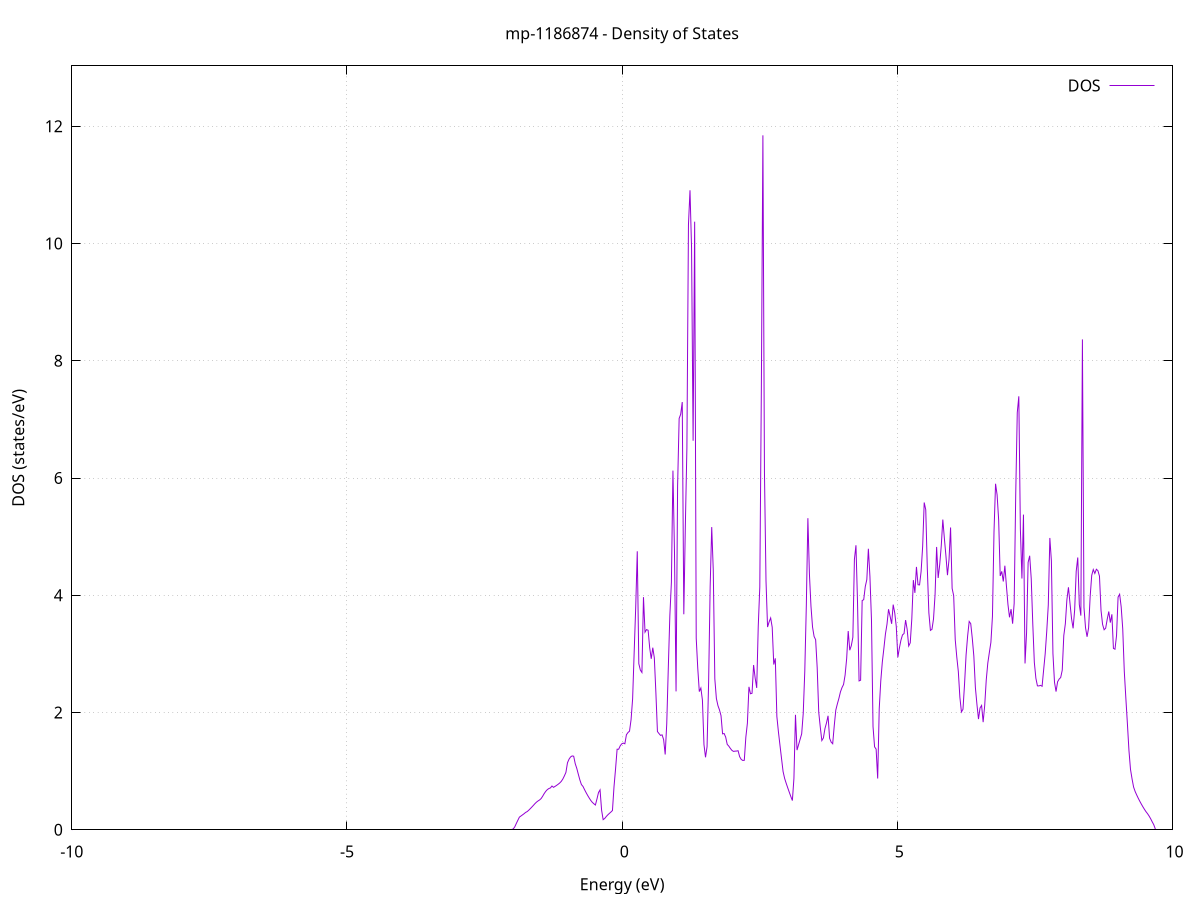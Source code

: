 set title 'mp-1186874 - Density of States'
set xlabel 'Energy (eV)'
set ylabel 'DOS (states/eV)'
set grid
set xrange [-10:10]
set yrange [0:13.030]
set xzeroaxis lt -1
set terminal png size 800,600
set output 'mp-1186874_dos_gnuplot.png'
plot '-' using 1:2 with lines title 'DOS'
-44.111900 0.000000
-44.083700 0.000000
-44.055500 0.000000
-44.027400 0.000000
-43.999200 0.000000
-43.971000 0.000000
-43.942800 0.000000
-43.914600 0.000000
-43.886400 0.000000
-43.858300 0.000000
-43.830100 0.000000
-43.801900 0.000000
-43.773700 0.000000
-43.745500 0.000000
-43.717400 0.000000
-43.689200 0.000000
-43.661000 0.000000
-43.632800 0.000000
-43.604600 0.000000
-43.576400 0.000000
-43.548300 0.000000
-43.520100 0.000000
-43.491900 0.000000
-43.463700 0.000000
-43.435500 0.000000
-43.407300 0.000000
-43.379200 0.000000
-43.351000 0.000000
-43.322800 0.000000
-43.294600 0.000000
-43.266400 0.000000
-43.238300 0.000000
-43.210100 0.000000
-43.181900 0.000000
-43.153700 0.000000
-43.125500 0.000000
-43.097300 0.000000
-43.069200 0.000000
-43.041000 0.000000
-43.012800 0.000000
-42.984600 0.000000
-42.956400 0.000000
-42.928300 0.000000
-42.900100 0.000000
-42.871900 0.000000
-42.843700 0.000000
-42.815500 0.000000
-42.787300 0.000000
-42.759200 0.000000
-42.731000 0.000000
-42.702800 0.000000
-42.674600 0.000000
-42.646400 0.000000
-42.618300 0.000000
-42.590100 0.000000
-42.561900 0.000000
-42.533700 0.000000
-42.505500 0.000000
-42.477300 0.000000
-42.449200 0.000000
-42.421000 0.000000
-42.392800 0.000000
-42.364600 0.000000
-42.336400 0.000000
-42.308200 0.000000
-42.280100 0.000000
-42.251900 0.000000
-42.223700 0.000000
-42.195500 0.000000
-42.167300 0.000000
-42.139200 0.000000
-42.111000 0.000000
-42.082800 0.000000
-42.054600 0.000000
-42.026400 0.000000
-41.998200 0.000000
-41.970100 0.000000
-41.941900 0.000000
-41.913700 0.000000
-41.885500 0.000000
-41.857300 0.000000
-41.829200 0.000000
-41.801000 0.000000
-41.772800 0.000000
-41.744600 0.000000
-41.716400 0.000000
-41.688200 0.000000
-41.660100 0.000000
-41.631900 0.000000
-41.603700 0.000000
-41.575500 0.000000
-41.547300 0.000000
-41.519200 0.000000
-41.491000 0.000000
-41.462800 0.000000
-41.434600 0.000000
-41.406400 0.000000
-41.378200 0.000000
-41.350100 0.000000
-41.321900 0.000000
-41.293700 0.000000
-41.265500 0.000000
-41.237300 0.000000
-41.209100 0.000000
-41.181000 0.000000
-41.152800 0.000000
-41.124600 0.000000
-41.096400 0.000000
-41.068200 0.000000
-41.040100 0.000000
-41.011900 0.000000
-40.983700 0.000000
-40.955500 0.000000
-40.927300 0.000000
-40.899100 0.000000
-40.871000 0.000000
-40.842800 0.000000
-40.814600 0.000000
-40.786400 0.000000
-40.758200 0.000000
-40.730100 0.000000
-40.701900 0.000000
-40.673700 0.000000
-40.645500 0.000000
-40.617300 0.000000
-40.589100 0.000000
-40.561000 0.000000
-40.532800 0.000000
-40.504600 0.000000
-40.476400 0.000000
-40.448200 0.000000
-40.420100 0.000000
-40.391900 0.000000
-40.363700 0.000000
-40.335500 0.000000
-40.307300 0.000000
-40.279100 0.000000
-40.251000 0.000000
-40.222800 0.000000
-40.194600 0.000000
-40.166400 0.000000
-40.138200 0.000000
-40.110000 0.000000
-40.081900 0.000000
-40.053700 0.000000
-40.025500 0.000000
-39.997300 0.000000
-39.969100 0.000000
-39.941000 0.000000
-39.912800 0.000000
-39.884600 0.000000
-39.856400 0.000000
-39.828200 0.000000
-39.800000 0.000000
-39.771900 0.000000
-39.743700 0.000000
-39.715500 0.000000
-39.687300 0.000000
-39.659100 0.000000
-39.631000 0.000000
-39.602800 0.000000
-39.574600 0.000000
-39.546400 0.000000
-39.518200 0.000000
-39.490000 0.000000
-39.461900 0.000000
-39.433700 0.000000
-39.405500 0.000000
-39.377300 0.000000
-39.349100 0.000000
-39.320900 0.000000
-39.292800 0.000000
-39.264600 0.000000
-39.236400 0.000000
-39.208200 0.000000
-39.180000 0.000000
-39.151900 0.000000
-39.123700 0.000000
-39.095500 0.000000
-39.067300 0.000000
-39.039100 0.000000
-39.010900 0.000000
-38.982800 0.000000
-38.954600 0.000000
-38.926400 0.000000
-38.898200 0.000000
-38.870000 0.000000
-38.841900 0.000000
-38.813700 0.000000
-38.785500 0.000000
-38.757300 0.000000
-38.729100 0.000000
-38.700900 0.000000
-38.672800 0.000000
-38.644600 0.000000
-38.616400 0.000000
-38.588200 0.000000
-38.560000 0.000000
-38.531900 0.000000
-38.503700 0.000000
-38.475500 0.000000
-38.447300 0.000000
-38.419100 0.000000
-38.390900 0.000000
-38.362800 0.000000
-38.334600 0.000000
-38.306400 0.000000
-38.278200 0.000000
-38.250000 0.000000
-38.221800 0.000000
-38.193700 0.000000
-38.165500 0.000000
-38.137300 0.000000
-38.109100 0.000000
-38.080900 0.000000
-38.052800 0.000000
-38.024600 0.000000
-37.996400 0.000000
-37.968200 0.000000
-37.940000 0.000000
-37.911800 0.000000
-37.883700 0.000000
-37.855500 0.000000
-37.827300 0.000000
-37.799100 0.000000
-37.770900 0.000000
-37.742800 0.000000
-37.714600 0.000000
-37.686400 0.000000
-37.658200 0.000000
-37.630000 0.000000
-37.601800 0.000000
-37.573700 0.000000
-37.545500 0.000000
-37.517300 0.000000
-37.489100 0.000000
-37.460900 0.000000
-37.432800 0.000000
-37.404600 0.000000
-37.376400 0.000000
-37.348200 0.000000
-37.320000 0.000000
-37.291800 0.000000
-37.263700 0.000000
-37.235500 0.000000
-37.207300 0.000000
-37.179100 0.000000
-37.150900 0.000000
-37.122700 0.000000
-37.094600 0.000000
-37.066400 0.000000
-37.038200 0.000000
-37.010000 0.000000
-36.981800 0.000000
-36.953700 0.000000
-36.925500 0.000000
-36.897300 0.000000
-36.869100 0.000000
-36.840900 0.000000
-36.812700 0.000000
-36.784600 0.000000
-36.756400 0.000000
-36.728200 0.000000
-36.700000 0.000000
-36.671800 0.000000
-36.643700 0.000000
-36.615500 0.000000
-36.587300 0.000000
-36.559100 0.000000
-36.530900 0.000000
-36.502700 0.000000
-36.474600 0.000000
-36.446400 0.000000
-36.418200 0.000000
-36.390000 0.000000
-36.361800 0.000000
-36.333700 0.000000
-36.305500 0.000000
-36.277300 0.000000
-36.249100 0.000000
-36.220900 0.000000
-36.192700 0.000000
-36.164600 0.000000
-36.136400 0.000000
-36.108200 0.000000
-36.080000 0.000000
-36.051800 0.000000
-36.023600 0.000000
-35.995500 0.000000
-35.967300 0.000000
-35.939100 0.000000
-35.910900 0.000000
-35.882700 0.000000
-35.854600 0.000000
-35.826400 0.000000
-35.798200 0.000000
-35.770000 0.000000
-35.741800 0.000000
-35.713600 0.000000
-35.685500 0.000000
-35.657300 0.000000
-35.629100 0.000000
-35.600900 0.000000
-35.572700 0.000000
-35.544600 0.000000
-35.516400 0.000000
-35.488200 0.000000
-35.460000 0.000000
-35.431800 0.000000
-35.403600 0.000000
-35.375500 0.000000
-35.347300 0.000000
-35.319100 0.000000
-35.290900 0.000000
-35.262700 0.000000
-35.234600 0.000000
-35.206400 0.000000
-35.178200 0.000000
-35.150000 0.000000
-35.121800 0.000000
-35.093600 0.000000
-35.065500 0.000000
-35.037300 0.000000
-35.009100 0.000000
-34.980900 0.000000
-34.952700 0.000000
-34.924500 0.000000
-34.896400 0.000000
-34.868200 0.000000
-34.840000 0.000000
-34.811800 0.000000
-34.783600 0.000000
-34.755500 0.000000
-34.727300 0.000000
-34.699100 0.000000
-34.670900 0.000000
-34.642700 0.000000
-34.614500 0.000000
-34.586400 0.000000
-34.558200 0.000000
-34.530000 0.000000
-34.501800 0.000000
-34.473600 0.000000
-34.445500 0.000000
-34.417300 0.000000
-34.389100 0.000000
-34.360900 0.000000
-34.332700 0.000000
-34.304500 0.000000
-34.276400 0.000000
-34.248200 0.000000
-34.220000 0.000000
-34.191800 0.000000
-34.163600 0.000000
-34.135500 0.000000
-34.107300 0.000000
-34.079100 0.000000
-34.050900 0.000000
-34.022700 0.000000
-33.994500 0.000000
-33.966400 0.000000
-33.938200 0.000000
-33.910000 0.000000
-33.881800 0.000000
-33.853600 0.000000
-33.825400 0.000000
-33.797300 0.000000
-33.769100 0.000000
-33.740900 0.000000
-33.712700 0.000000
-33.684500 0.000000
-33.656400 0.000000
-33.628200 0.000000
-33.600000 0.000000
-33.571800 0.000000
-33.543600 0.000000
-33.515400 0.000000
-33.487300 0.000000
-33.459100 0.000000
-33.430900 0.000000
-33.402700 0.000000
-33.374500 0.000000
-33.346400 0.000000
-33.318200 0.000000
-33.290000 0.000000
-33.261800 0.000000
-33.233600 0.000000
-33.205400 0.000000
-33.177300 0.000000
-33.149100 0.000000
-33.120900 0.000000
-33.092700 0.000000
-33.064500 0.000000
-33.036400 0.000000
-33.008200 0.000000
-32.980000 0.000000
-32.951800 0.000000
-32.923600 0.000000
-32.895400 0.000000
-32.867300 0.000000
-32.839100 0.000000
-32.810900 0.000000
-32.782700 0.000000
-32.754500 0.000000
-32.726300 0.000000
-32.698200 0.000000
-32.670000 0.000000
-32.641800 0.000000
-32.613600 0.000000
-32.585400 0.000000
-32.557300 0.000000
-32.529100 0.000000
-32.500900 0.000000
-32.472700 0.000000
-32.444500 0.000000
-32.416300 0.000000
-32.388200 0.000000
-32.360000 0.000000
-32.331800 0.000000
-32.303600 0.000000
-32.275400 0.000000
-32.247300 0.000000
-32.219100 0.000000
-32.190900 0.000000
-32.162700 0.000000
-32.134500 0.000000
-32.106300 0.000000
-32.078200 0.000000
-32.050000 0.000000
-32.021800 0.000000
-31.993600 0.000000
-31.965400 0.000000
-31.937200 0.000000
-31.909100 0.000000
-31.880900 0.000000
-31.852700 0.000000
-31.824500 0.000000
-31.796300 0.000000
-31.768200 0.000000
-31.740000 0.000000
-31.711800 0.000000
-31.683600 0.000000
-31.655400 0.000000
-31.627200 0.000000
-31.599100 0.000000
-31.570900 0.000000
-31.542700 0.000000
-31.514500 0.000000
-31.486300 0.000000
-31.458200 0.000000
-31.430000 0.000000
-31.401800 0.000000
-31.373600 0.000000
-31.345400 0.000000
-31.317200 0.000000
-31.289100 0.000000
-31.260900 0.000000
-31.232700 0.000000
-31.204500 0.000000
-31.176300 0.000000
-31.148200 0.000000
-31.120000 0.000000
-31.091800 0.000000
-31.063600 0.000000
-31.035400 0.000000
-31.007200 0.000000
-30.979100 0.000000
-30.950900 0.000000
-30.922700 0.000000
-30.894500 0.000000
-30.866300 0.000000
-30.838100 0.000000
-30.810000 0.000000
-30.781800 0.000000
-30.753600 0.000000
-30.725400 0.000000
-30.697200 0.000000
-30.669100 0.000000
-30.640900 0.000000
-30.612700 0.000000
-30.584500 0.000000
-30.556300 0.000000
-30.528100 0.000000
-30.500000 0.000000
-30.471800 0.000000
-30.443600 0.000000
-30.415400 0.000000
-30.387200 0.000000
-30.359100 0.000000
-30.330900 0.000000
-30.302700 0.000000
-30.274500 0.000000
-30.246300 0.000000
-30.218100 0.000000
-30.190000 0.000000
-30.161800 0.000000
-30.133600 0.000000
-30.105400 0.000000
-30.077200 0.000000
-30.049100 0.000000
-30.020900 0.000000
-29.992700 0.000000
-29.964500 0.000000
-29.936300 0.000000
-29.908100 0.000000
-29.880000 0.000000
-29.851800 0.000000
-29.823600 0.000000
-29.795400 0.000000
-29.767200 0.000000
-29.739000 0.000000
-29.710900 0.000000
-29.682700 0.000000
-29.654500 0.000000
-29.626300 0.000000
-29.598100 0.000000
-29.570000 0.000000
-29.541800 0.000000
-29.513600 0.000000
-29.485400 0.000000
-29.457200 0.000000
-29.429000 0.000000
-29.400900 0.000000
-29.372700 0.000000
-29.344500 0.000000
-29.316300 0.000000
-29.288100 0.000000
-29.260000 0.000000
-29.231800 0.000000
-29.203600 0.000000
-29.175400 0.000000
-29.147200 0.000000
-29.119000 0.000000
-29.090900 0.000000
-29.062700 0.000000
-29.034500 0.000000
-29.006300 0.000000
-28.978100 0.000000
-28.950000 0.000000
-28.921800 0.000000
-28.893600 0.000000
-28.865400 0.000000
-28.837200 0.000000
-28.809000 0.000000
-28.780900 0.000000
-28.752700 0.000000
-28.724500 0.000000
-28.696300 0.000000
-28.668100 0.000000
-28.639900 0.000000
-28.611800 0.000000
-28.583600 0.000000
-28.555400 0.000000
-28.527200 0.000000
-28.499000 0.000000
-28.470900 0.000000
-28.442700 0.000000
-28.414500 0.000000
-28.386300 0.000000
-28.358100 0.000000
-28.329900 0.000000
-28.301800 0.000000
-28.273600 0.000000
-28.245400 0.000000
-28.217200 0.000000
-28.189000 0.000000
-28.160900 0.000000
-28.132700 0.000000
-28.104500 0.000000
-28.076300 0.000000
-28.048100 0.000000
-28.019900 0.000000
-27.991800 0.000000
-27.963600 0.000000
-27.935400 0.000000
-27.907200 0.000000
-27.879000 0.000000
-27.850900 0.000000
-27.822700 0.000000
-27.794500 0.000000
-27.766300 0.000000
-27.738100 75.968500
-27.709900 0.000000
-27.681800 0.000000
-27.653600 0.000000
-27.625400 0.000000
-27.597200 0.000000
-27.569000 0.000000
-27.540800 0.000000
-27.512700 0.000000
-27.484500 0.000000
-27.456300 0.000000
-27.428100 0.000000
-27.399900 0.000000
-27.371800 0.000000
-27.343600 0.000000
-27.315400 0.000000
-27.287200 0.000000
-27.259000 0.000000
-27.230800 0.000000
-27.202700 0.000000
-27.174500 0.000000
-27.146300 0.000000
-27.118100 0.000000
-27.089900 0.000000
-27.061800 0.000000
-27.033600 0.000000
-27.005400 0.000000
-26.977200 0.000000
-26.949000 0.000000
-26.920800 0.000000
-26.892700 0.000000
-26.864500 0.000000
-26.836300 0.000000
-26.808100 0.000000
-26.779900 0.000000
-26.751800 0.000000
-26.723600 0.000000
-26.695400 0.000000
-26.667200 0.000000
-26.639000 0.000000
-26.610800 0.000000
-26.582700 0.000000
-26.554500 0.000000
-26.526300 0.000000
-26.498100 0.000000
-26.469900 0.000000
-26.441700 0.000000
-26.413600 0.000000
-26.385400 0.000000
-26.357200 0.000000
-26.329000 0.000000
-26.300800 0.000000
-26.272700 0.000000
-26.244500 0.000000
-26.216300 0.000000
-26.188100 0.000000
-26.159900 0.000000
-26.131700 0.000000
-26.103600 0.000000
-26.075400 0.000000
-26.047200 0.000000
-26.019000 0.000000
-25.990800 0.000000
-25.962700 0.000000
-25.934500 0.000000
-25.906300 0.000000
-25.878100 0.000000
-25.849900 0.000000
-25.821700 0.000000
-25.793600 0.000000
-25.765400 0.000000
-25.737200 0.000000
-25.709000 0.000000
-25.680800 0.000000
-25.652600 0.000000
-25.624500 0.000000
-25.596300 0.000000
-25.568100 0.000000
-25.539900 0.000000
-25.511700 0.000000
-25.483600 0.000000
-25.455400 0.000000
-25.427200 0.000000
-25.399000 0.000000
-25.370800 0.000000
-25.342600 0.000000
-25.314500 0.000000
-25.286300 0.000000
-25.258100 0.000000
-25.229900 0.000000
-25.201700 0.000000
-25.173600 0.000000
-25.145400 0.000000
-25.117200 0.000000
-25.089000 0.000000
-25.060800 0.000000
-25.032600 0.000000
-25.004500 0.000000
-24.976300 0.000000
-24.948100 0.000000
-24.919900 0.000000
-24.891700 0.000000
-24.863600 0.000000
-24.835400 0.000000
-24.807200 0.000000
-24.779000 0.000000
-24.750800 0.000000
-24.722600 0.000000
-24.694500 0.000000
-24.666300 0.000000
-24.638100 0.000000
-24.609900 0.000000
-24.581700 0.000000
-24.553500 0.000000
-24.525400 0.000000
-24.497200 0.000000
-24.469000 0.000000
-24.440800 0.000000
-24.412600 0.000000
-24.384500 0.000000
-24.356300 0.000000
-24.328100 0.000000
-24.299900 0.000000
-24.271700 0.000000
-24.243500 0.000000
-24.215400 0.000000
-24.187200 0.000000
-24.159000 0.000000
-24.130800 0.000000
-24.102600 0.000000
-24.074500 0.000000
-24.046300 0.000000
-24.018100 0.000000
-23.989900 0.000000
-23.961700 0.000000
-23.933500 0.000000
-23.905400 0.000000
-23.877200 0.000000
-23.849000 0.000000
-23.820800 0.000000
-23.792600 0.000000
-23.764500 0.000000
-23.736300 0.000000
-23.708100 0.000000
-23.679900 0.000000
-23.651700 0.000000
-23.623500 0.000000
-23.595400 0.000000
-23.567200 0.000000
-23.539000 0.000000
-23.510800 0.000000
-23.482600 0.000000
-23.454400 0.000000
-23.426300 0.000000
-23.398100 0.000000
-23.369900 0.000000
-23.341700 0.000000
-23.313500 0.000000
-23.285400 0.000000
-23.257200 0.000000
-23.229000 0.000000
-23.200800 0.000000
-23.172600 0.000000
-23.144400 0.000000
-23.116300 0.000000
-23.088100 0.000000
-23.059900 0.000000
-23.031700 0.000000
-23.003500 0.000000
-22.975400 0.000000
-22.947200 0.000000
-22.919000 0.000000
-22.890800 0.000000
-22.862600 0.000000
-22.834400 0.000000
-22.806300 0.000000
-22.778100 0.000000
-22.749900 0.000000
-22.721700 0.000000
-22.693500 0.000000
-22.665400 0.000000
-22.637200 0.000000
-22.609000 0.000000
-22.580800 0.000000
-22.552600 0.000000
-22.524400 0.000000
-22.496300 0.000000
-22.468100 0.000000
-22.439900 0.000000
-22.411700 0.000000
-22.383500 0.000000
-22.355300 0.000000
-22.327200 0.000000
-22.299000 0.000000
-22.270800 0.000000
-22.242600 0.000000
-22.214400 0.000000
-22.186300 0.000000
-22.158100 0.000000
-22.129900 0.000000
-22.101700 0.000000
-22.073500 0.000000
-22.045300 0.000000
-22.017200 0.000000
-21.989000 0.000000
-21.960800 0.000000
-21.932600 0.000000
-21.904400 0.000000
-21.876300 0.000000
-21.848100 0.000000
-21.819900 0.000000
-21.791700 0.000000
-21.763500 0.000000
-21.735300 0.000000
-21.707200 0.000000
-21.679000 0.000000
-21.650800 0.000000
-21.622600 0.000000
-21.594400 0.000000
-21.566300 0.000000
-21.538100 0.000000
-21.509900 0.000000
-21.481700 0.000000
-21.453500 0.000000
-21.425300 0.000000
-21.397200 0.000000
-21.369000 0.000000
-21.340800 0.000000
-21.312600 0.000000
-21.284400 0.000000
-21.256200 0.000000
-21.228100 0.000000
-21.199900 0.000000
-21.171700 0.000000
-21.143500 0.000000
-21.115300 0.000000
-21.087200 0.000000
-21.059000 0.000000
-21.030800 0.000000
-21.002600 0.000000
-20.974400 0.000000
-20.946200 0.000000
-20.918100 0.000000
-20.889900 0.000000
-20.861700 0.000000
-20.833500 0.000000
-20.805300 0.000000
-20.777200 0.000000
-20.749000 0.000000
-20.720800 0.000000
-20.692600 0.000000
-20.664400 0.000000
-20.636200 0.000000
-20.608100 0.000000
-20.579900 0.000000
-20.551700 0.000000
-20.523500 0.000000
-20.495300 0.000000
-20.467200 0.000000
-20.439000 0.000000
-20.410800 0.000000
-20.382600 0.000000
-20.354400 0.000000
-20.326200 0.000000
-20.298100 0.000000
-20.269900 0.000000
-20.241700 0.000000
-20.213500 0.000000
-20.185300 0.000000
-20.157100 0.000000
-20.129000 0.000000
-20.100800 0.000000
-20.072600 0.000000
-20.044400 0.000000
-20.016200 0.000000
-19.988100 0.000000
-19.959900 0.000000
-19.931700 0.000000
-19.903500 0.000000
-19.875300 0.000000
-19.847100 0.000000
-19.819000 0.000000
-19.790800 0.000000
-19.762600 0.000000
-19.734400 0.000000
-19.706200 0.000000
-19.678100 0.000000
-19.649900 0.000000
-19.621700 0.000000
-19.593500 0.000000
-19.565300 0.000000
-19.537100 0.000000
-19.509000 0.000000
-19.480800 0.000000
-19.452600 0.000000
-19.424400 0.000000
-19.396200 0.000000
-19.368100 0.000000
-19.339900 0.000000
-19.311700 0.000000
-19.283500 0.000000
-19.255300 0.000000
-19.227100 0.000000
-19.199000 0.000000
-19.170800 0.000000
-19.142600 0.000000
-19.114400 0.000000
-19.086200 0.000000
-19.058000 0.000000
-19.029900 0.000000
-19.001700 0.000000
-18.973500 0.000000
-18.945300 0.000000
-18.917100 0.000000
-18.889000 0.000000
-18.860800 0.000000
-18.832600 0.000000
-18.804400 0.000000
-18.776200 0.000000
-18.748000 0.000000
-18.719900 0.000000
-18.691700 0.000000
-18.663500 0.000000
-18.635300 0.000000
-18.607100 0.000000
-18.579000 0.000000
-18.550800 0.000000
-18.522600 0.000000
-18.494400 0.000000
-18.466200 0.000000
-18.438000 0.000000
-18.409900 0.000000
-18.381700 0.000000
-18.353500 0.000000
-18.325300 0.000000
-18.297100 0.000000
-18.268900 0.000000
-18.240800 0.000000
-18.212600 0.000000
-18.184400 0.000000
-18.156200 0.000000
-18.128000 0.000000
-18.099900 0.000000
-18.071700 0.000000
-18.043500 0.000000
-18.015300 0.000000
-17.987100 0.000000
-17.958900 0.000000
-17.930800 0.000000
-17.902600 0.000000
-17.874400 0.000000
-17.846200 0.000000
-17.818000 0.000000
-17.789900 0.000000
-17.761700 0.000000
-17.733500 0.000000
-17.705300 0.000000
-17.677100 0.000000
-17.648900 0.000000
-17.620800 0.000000
-17.592600 0.000000
-17.564400 0.000000
-17.536200 0.000000
-17.508000 0.000000
-17.479900 0.000000
-17.451700 0.000000
-17.423500 0.000000
-17.395300 0.000000
-17.367100 0.000000
-17.338900 0.000000
-17.310800 0.000000
-17.282600 0.000000
-17.254400 0.000000
-17.226200 0.000000
-17.198000 0.000000
-17.169800 0.000000
-17.141700 0.000000
-17.113500 0.000000
-17.085300 0.000000
-17.057100 0.000000
-17.028900 0.000000
-17.000800 0.000000
-16.972600 0.000000
-16.944400 0.000000
-16.916200 0.000000
-16.888000 0.000000
-16.859800 0.000000
-16.831700 0.000000
-16.803500 0.000000
-16.775300 0.000000
-16.747100 0.000000
-16.718900 0.000000
-16.690800 0.000000
-16.662600 0.000000
-16.634400 0.000000
-16.606200 0.000000
-16.578000 0.000000
-16.549800 0.000000
-16.521700 0.000000
-16.493500 0.000000
-16.465300 0.000000
-16.437100 0.000000
-16.408900 0.000000
-16.380800 0.000000
-16.352600 0.000000
-16.324400 0.000000
-16.296200 0.000000
-16.268000 0.000000
-16.239800 0.000000
-16.211700 0.000000
-16.183500 0.000000
-16.155300 0.000000
-16.127100 0.000000
-16.098900 0.000000
-16.070700 0.000000
-16.042600 0.000000
-16.014400 0.000000
-15.986200 0.000000
-15.958000 0.000000
-15.929800 0.000000
-15.901700 0.000000
-15.873500 0.000000
-15.845300 0.000000
-15.817100 0.000000
-15.788900 0.000000
-15.760700 0.000000
-15.732600 0.000000
-15.704400 0.000000
-15.676200 0.000000
-15.648000 0.000000
-15.619800 0.000000
-15.591700 0.000000
-15.563500 0.000000
-15.535300 0.000000
-15.507100 0.000000
-15.478900 0.000000
-15.450700 0.000000
-15.422600 0.000000
-15.394400 0.000000
-15.366200 0.000000
-15.338000 0.000000
-15.309800 0.000000
-15.281700 0.000000
-15.253500 0.000000
-15.225300 0.000000
-15.197100 0.000000
-15.168900 0.000000
-15.140700 0.000000
-15.112600 0.000000
-15.084400 0.000000
-15.056200 0.000000
-15.028000 0.000000
-14.999800 0.000000
-14.971600 0.000000
-14.943500 0.000000
-14.915300 0.000000
-14.887100 0.000000
-14.858900 0.000000
-14.830700 0.000000
-14.802600 0.000000
-14.774400 0.000000
-14.746200 0.000000
-14.718000 0.000000
-14.689800 0.000000
-14.661600 0.000000
-14.633500 0.000000
-14.605300 0.000000
-14.577100 0.000000
-14.548900 0.000000
-14.520700 0.000000
-14.492600 0.000000
-14.464400 0.000000
-14.436200 0.000000
-14.408000 0.000000
-14.379800 0.000000
-14.351600 0.000000
-14.323500 0.000000
-14.295300 0.000000
-14.267100 0.000000
-14.238900 0.000000
-14.210700 0.000000
-14.182600 0.000000
-14.154400 0.000000
-14.126200 0.000000
-14.098000 0.000000
-14.069800 0.000000
-14.041600 0.000000
-14.013500 0.000000
-13.985300 0.000000
-13.957100 0.000000
-13.928900 0.000000
-13.900700 0.000000
-13.872500 0.000000
-13.844400 0.000000
-13.816200 0.000000
-13.788000 0.000000
-13.759800 0.000000
-13.731600 0.000000
-13.703500 0.000000
-13.675300 0.000000
-13.647100 0.000000
-13.618900 0.000000
-13.590700 0.000000
-13.562500 0.000000
-13.534400 0.000000
-13.506200 0.000000
-13.478000 0.000000
-13.449800 0.000000
-13.421600 0.000000
-13.393500 0.000000
-13.365300 0.000000
-13.337100 0.000000
-13.308900 0.000000
-13.280700 0.000000
-13.252500 0.000000
-13.224400 0.000000
-13.196200 0.000000
-13.168000 0.000000
-13.139800 0.000000
-13.111600 0.000000
-13.083500 0.000000
-13.055300 0.000000
-13.027100 0.000000
-12.998900 0.000000
-12.970700 0.000000
-12.942500 0.000000
-12.914400 0.000000
-12.886200 0.000000
-12.858000 0.000000
-12.829800 0.000000
-12.801600 0.000000
-12.773400 0.000000
-12.745300 0.000000
-12.717100 0.000000
-12.688900 0.000000
-12.660700 0.000000
-12.632500 0.000000
-12.604400 0.000000
-12.576200 0.000000
-12.548000 0.000000
-12.519800 0.000000
-12.491600 0.000000
-12.463400 0.000000
-12.435300 0.000000
-12.407100 0.000000
-12.378900 0.000000
-12.350700 0.000000
-12.322500 0.000000
-12.294400 0.000000
-12.266200 0.000000
-12.238000 0.000000
-12.209800 0.000000
-12.181600 0.000000
-12.153400 0.000000
-12.125300 0.000000
-12.097100 0.000000
-12.068900 0.000000
-12.040700 9.044200
-12.012500 28.630100
-11.984400 15.931100
-11.956200 20.255300
-11.928000 4.083100
-11.899800 40.116300
-11.871600 34.864800
-11.843400 28.627300
-11.815300 13.688900
-11.787100 0.000000
-11.758900 11.509800
-11.730700 6.556000
-11.702500 11.928700
-11.674300 0.000000
-11.646200 0.000000
-11.618000 0.000000
-11.589800 0.000000
-11.561600 0.000000
-11.533400 0.000000
-11.505300 0.000000
-11.477100 0.000000
-11.448900 0.000000
-11.420700 0.000000
-11.392500 0.000000
-11.364300 0.000000
-11.336200 0.000000
-11.308000 0.000000
-11.279800 0.000000
-11.251600 0.000000
-11.223400 0.000000
-11.195300 0.000000
-11.167100 0.000000
-11.138900 0.000000
-11.110700 0.000000
-11.082500 0.000000
-11.054300 0.000000
-11.026200 0.000000
-10.998000 0.000000
-10.969800 0.000000
-10.941600 0.000000
-10.913400 0.000000
-10.885200 0.000000
-10.857100 0.000000
-10.828900 0.000000
-10.800700 0.000000
-10.772500 0.000000
-10.744300 0.000000
-10.716200 0.000000
-10.688000 0.000000
-10.659800 0.000000
-10.631600 0.000000
-10.603400 0.000000
-10.575200 0.000000
-10.547100 0.000000
-10.518900 0.000000
-10.490700 0.000000
-10.462500 0.000000
-10.434300 0.000000
-10.406200 0.000000
-10.378000 0.000000
-10.349800 0.000000
-10.321600 0.000000
-10.293400 0.000000
-10.265200 0.000000
-10.237100 0.000000
-10.208900 0.000000
-10.180700 0.000000
-10.152500 0.000000
-10.124300 0.000000
-10.096200 0.000000
-10.068000 0.000000
-10.039800 0.000000
-10.011600 0.000000
-9.983400 0.000000
-9.955200 0.000000
-9.927100 0.000000
-9.898900 0.000000
-9.870700 0.000000
-9.842500 0.000000
-9.814300 0.000000
-9.786100 0.000000
-9.758000 0.000000
-9.729800 0.000000
-9.701600 0.000000
-9.673400 0.000000
-9.645200 0.000000
-9.617100 0.000000
-9.588900 0.000000
-9.560700 0.000000
-9.532500 0.000000
-9.504300 0.000000
-9.476100 0.000000
-9.448000 0.000000
-9.419800 0.000000
-9.391600 0.000000
-9.363400 0.000000
-9.335200 0.000000
-9.307100 0.000000
-9.278900 0.000000
-9.250700 0.000000
-9.222500 0.000000
-9.194300 0.000000
-9.166100 0.000000
-9.138000 0.000000
-9.109800 0.000000
-9.081600 0.000000
-9.053400 0.000000
-9.025200 0.000000
-8.997100 0.000000
-8.968900 0.000000
-8.940700 0.000000
-8.912500 0.000000
-8.884300 0.000000
-8.856100 0.000000
-8.828000 0.000000
-8.799800 0.000000
-8.771600 0.000000
-8.743400 0.000000
-8.715200 0.000000
-8.687000 0.000000
-8.658900 0.000000
-8.630700 0.000000
-8.602500 0.000000
-8.574300 0.000000
-8.546100 0.000000
-8.518000 0.000000
-8.489800 0.000000
-8.461600 0.000000
-8.433400 0.000000
-8.405200 0.000000
-8.377000 0.000000
-8.348900 0.000000
-8.320700 0.000000
-8.292500 0.000000
-8.264300 0.000000
-8.236100 0.000000
-8.208000 0.000000
-8.179800 0.000000
-8.151600 0.000000
-8.123400 0.000000
-8.095200 0.000000
-8.067000 0.000000
-8.038900 0.000000
-8.010700 0.000000
-7.982500 0.000000
-7.954300 0.000000
-7.926100 0.000000
-7.898000 0.000000
-7.869800 0.000000
-7.841600 0.000000
-7.813400 0.000000
-7.785200 0.000000
-7.757000 0.000000
-7.728900 0.000000
-7.700700 0.000000
-7.672500 0.000000
-7.644300 0.000000
-7.616100 0.000000
-7.587900 0.000000
-7.559800 0.000000
-7.531600 0.000000
-7.503400 0.000000
-7.475200 0.000000
-7.447000 0.000000
-7.418900 0.000000
-7.390700 0.000000
-7.362500 0.000000
-7.334300 0.000000
-7.306100 0.000000
-7.277900 0.000000
-7.249800 0.000000
-7.221600 0.000000
-7.193400 0.000000
-7.165200 0.000000
-7.137000 0.000000
-7.108900 0.000000
-7.080700 0.000000
-7.052500 0.000000
-7.024300 0.000000
-6.996100 0.000000
-6.967900 0.000000
-6.939800 0.000000
-6.911600 0.000000
-6.883400 0.000000
-6.855200 0.000000
-6.827000 0.000000
-6.798900 0.000000
-6.770700 0.000000
-6.742500 0.000000
-6.714300 0.000000
-6.686100 0.000000
-6.657900 0.000000
-6.629800 0.000000
-6.601600 0.000000
-6.573400 0.000000
-6.545200 0.000000
-6.517000 0.000000
-6.488800 0.000000
-6.460700 0.000000
-6.432500 0.000000
-6.404300 0.000000
-6.376100 0.000000
-6.347900 0.000000
-6.319800 0.000000
-6.291600 0.000000
-6.263400 0.000000
-6.235200 0.000000
-6.207000 0.000000
-6.178800 0.000000
-6.150700 0.000000
-6.122500 0.000000
-6.094300 0.000000
-6.066100 0.000000
-6.037900 0.000000
-6.009800 0.000000
-5.981600 0.000000
-5.953400 0.000000
-5.925200 0.000000
-5.897000 0.000000
-5.868800 0.000000
-5.840700 0.000000
-5.812500 0.000000
-5.784300 0.000000
-5.756100 0.000000
-5.727900 0.000000
-5.699800 0.000000
-5.671600 0.000000
-5.643400 0.000000
-5.615200 0.000000
-5.587000 0.000000
-5.558800 0.000000
-5.530700 0.000000
-5.502500 0.000000
-5.474300 0.000000
-5.446100 0.000000
-5.417900 0.000000
-5.389700 0.000000
-5.361600 0.000000
-5.333400 0.000000
-5.305200 0.000000
-5.277000 0.000000
-5.248800 0.000000
-5.220700 0.000000
-5.192500 0.000000
-5.164300 0.000000
-5.136100 0.000000
-5.107900 0.000000
-5.079700 0.000000
-5.051600 0.000000
-5.023400 0.000000
-4.995200 0.000000
-4.967000 0.000000
-4.938800 0.000000
-4.910700 0.000000
-4.882500 0.000000
-4.854300 0.000000
-4.826100 0.000000
-4.797900 0.000000
-4.769700 0.000000
-4.741600 0.000000
-4.713400 0.000000
-4.685200 0.000000
-4.657000 0.000000
-4.628800 0.000000
-4.600700 0.000000
-4.572500 0.000000
-4.544300 0.000000
-4.516100 0.000000
-4.487900 0.000000
-4.459700 0.000000
-4.431600 0.000000
-4.403400 0.000000
-4.375200 0.000000
-4.347000 0.000000
-4.318800 0.000000
-4.290600 0.000000
-4.262500 0.000000
-4.234300 0.000000
-4.206100 0.000000
-4.177900 0.000000
-4.149700 0.000000
-4.121600 0.000000
-4.093400 0.000000
-4.065200 0.000000
-4.037000 0.000000
-4.008800 0.000000
-3.980600 0.000000
-3.952500 0.000000
-3.924300 0.000000
-3.896100 0.000000
-3.867900 0.000000
-3.839700 0.000000
-3.811600 0.000000
-3.783400 0.000000
-3.755200 0.000000
-3.727000 0.000000
-3.698800 0.000000
-3.670600 0.000000
-3.642500 0.000000
-3.614300 0.000000
-3.586100 0.000000
-3.557900 0.000000
-3.529700 0.000000
-3.501500 0.000000
-3.473400 0.000000
-3.445200 0.000000
-3.417000 0.000000
-3.388800 0.000000
-3.360600 0.000000
-3.332500 0.000000
-3.304300 0.000000
-3.276100 0.000000
-3.247900 0.000000
-3.219700 0.000000
-3.191500 0.000000
-3.163400 0.000000
-3.135200 0.000000
-3.107000 0.000000
-3.078800 0.000000
-3.050600 0.000000
-3.022500 0.000000
-2.994300 0.000000
-2.966100 0.000000
-2.937900 0.000000
-2.909700 0.000000
-2.881500 0.000000
-2.853400 0.000000
-2.825200 0.000000
-2.797000 0.000000
-2.768800 0.000000
-2.740600 0.000000
-2.712500 0.000000
-2.684300 0.000000
-2.656100 0.000000
-2.627900 0.000000
-2.599700 0.000000
-2.571500 0.000000
-2.543400 0.000000
-2.515200 0.000000
-2.487000 0.000000
-2.458800 0.000000
-2.430600 0.000000
-2.402400 0.000000
-2.374300 0.000000
-2.346100 0.000000
-2.317900 0.000000
-2.289700 0.000000
-2.261500 0.000000
-2.233400 0.000000
-2.205200 0.000000
-2.177000 0.000000
-2.148800 0.000000
-2.120600 0.000000
-2.092400 0.000000
-2.064300 0.000000
-2.036100 0.000000
-2.007900 0.000000
-1.979700 0.012900
-1.951500 0.049000
-1.923400 0.106900
-1.895200 0.161800
-1.867000 0.215700
-1.838800 0.234900
-1.810600 0.254100
-1.782400 0.273700
-1.754300 0.295900
-1.726100 0.309900
-1.697900 0.333100
-1.669700 0.359500
-1.641500 0.387000
-1.613400 0.415500
-1.585200 0.445000
-1.557000 0.471000
-1.528800 0.491500
-1.500600 0.508300
-1.472400 0.532200
-1.444300 0.572000
-1.416100 0.617700
-1.387900 0.655900
-1.359700 0.684600
-1.331500 0.703400
-1.303300 0.713800
-1.275200 0.746300
-1.247000 0.723700
-1.218800 0.740200
-1.190600 0.757600
-1.162400 0.776900
-1.134300 0.798000
-1.106100 0.825600
-1.077900 0.865600
-1.049700 0.918900
-1.021500 0.979600
-0.993300 1.142700
-0.965200 1.203800
-0.937000 1.242400
-0.908800 1.259700
-0.880600 1.254600
-0.852400 1.127400
-0.824300 1.047600
-0.796100 0.946300
-0.767900 0.849400
-0.739700 0.770600
-0.711500 0.739700
-0.683300 0.685100
-0.655200 0.634000
-0.627000 0.586400
-0.598800 0.542300
-0.570600 0.501200
-0.542400 0.468600
-0.514300 0.443900
-0.486100 0.422300
-0.457900 0.524300
-0.429700 0.634800
-0.401500 0.680500
-0.373300 0.333400
-0.345200 0.172800
-0.317000 0.192200
-0.288800 0.225500
-0.260600 0.254500
-0.232400 0.279200
-0.204200 0.302300
-0.176100 0.328500
-0.147900 0.733700
-0.119700 1.038100
-0.091500 1.374200
-0.063300 1.373800
-0.035200 1.431800
-0.007000 1.466600
0.021200 1.478200
0.049400 1.467000
0.077600 1.620900
0.105800 1.658700
0.133900 1.682000
0.162100 1.878400
0.190300 2.232500
0.218500 3.028600
0.246700 3.801700
0.274800 4.750400
0.303000 2.832500
0.331200 2.722800
0.359400 2.683000
0.387600 3.968100
0.415800 3.370800
0.443900 3.414800
0.472100 3.403200
0.500300 3.106000
0.528500 2.916200
0.556700 3.105600
0.584800 2.932800
0.613000 2.339100
0.641200 1.675700
0.669400 1.641200
0.697600 1.609800
0.725800 1.619200
0.753900 1.537200
0.782100 1.284300
0.810300 1.806100
0.838500 2.754900
0.866700 3.650400
0.894900 4.220900
0.923000 6.126000
0.951200 4.729900
0.979400 2.360200
1.007600 5.861900
1.035800 7.016400
1.063900 7.088400
1.092100 7.295800
1.120300 3.675600
1.148500 5.194800
1.176700 6.514800
1.204900 10.319500
1.233000 10.907800
1.261200 9.924800
1.289400 6.636000
1.317600 10.373100
1.345800 3.268900
1.373900 2.756000
1.402100 2.357100
1.430300 2.417400
1.458500 2.213500
1.486700 1.453700
1.514900 1.236200
1.543000 1.416600
1.571200 2.515600
1.599400 4.149200
1.627600 5.162900
1.655800 4.426000
1.683900 2.575400
1.712100 2.240000
1.740300 2.119000
1.768500 2.045200
1.796700 1.946000
1.824900 1.636200
1.853000 1.642000
1.881200 1.580600
1.909400 1.456200
1.937600 1.427400
1.965800 1.388400
1.994000 1.355000
2.022100 1.337000
2.050300 1.341000
2.078500 1.342900
2.106700 1.348300
2.134900 1.246800
2.163000 1.201000
2.191200 1.182400
2.219400 1.184800
2.247600 1.579000
2.275800 1.817700
2.304000 2.437900
2.332100 2.320300
2.360300 2.328100
2.388500 2.810400
2.416700 2.589400
2.444900 2.419800
2.473000 3.471300
2.501200 4.141200
2.529400 7.525000
2.557600 11.845400
2.585800 6.096000
2.614000 4.244600
2.642100 3.457800
2.670300 3.545200
2.698500 3.612800
2.726700 3.453900
2.754900 2.818500
2.783000 2.924200
2.811200 1.932600
2.839400 1.672000
2.867600 1.443600
2.895800 1.217200
2.924000 0.994500
2.952100 0.877300
2.980300 0.794100
3.008500 0.716600
3.036700 0.640900
3.064900 0.567000
3.093100 0.498500
3.121200 0.876100
3.149400 1.960800
3.177600 1.358700
3.205800 1.451400
3.234000 1.543900
3.262100 1.636300
3.290300 1.984100
3.318500 2.700200
3.346700 3.827900
3.374900 5.314900
3.403100 4.355700
3.431200 3.810700
3.459400 3.458900
3.487600 3.297400
3.515800 3.242100
3.544000 2.765800
3.572100 2.003900
3.600300 1.749300
3.628500 1.521900
3.656700 1.565800
3.684900 1.725500
3.713100 1.822800
3.741200 1.944300
3.769400 1.561700
3.797600 1.495500
3.825800 1.467400
3.854000 1.774200
3.882200 2.041700
3.910300 2.146300
3.938500 2.241400
3.966700 2.352300
3.994900 2.425400
4.023100 2.478500
4.051200 2.638900
4.079400 2.920400
4.107600 3.390000
4.135800 3.062700
4.164000 3.139900
4.192200 3.283500
4.220300 4.613000
4.248500 4.852900
4.276700 3.881900
4.304900 2.539100
4.333100 2.551100
4.361200 3.910000
4.389400 3.924700
4.417600 4.147500
4.445800 4.267700
4.474000 4.793000
4.502200 4.323200
4.530300 3.584500
4.558500 1.760400
4.586700 1.414200
4.614900 1.376200
4.643100 0.874200
4.671200 2.063400
4.699400 2.539200
4.727600 2.862600
4.755800 3.093300
4.784000 3.339000
4.812200 3.505800
4.840300 3.761900
4.868500 3.644600
4.896700 3.513100
4.924900 3.840600
4.953100 3.699600
4.981300 3.464100
5.009400 2.941300
5.037600 3.100400
5.065800 3.233800
5.094000 3.324100
5.122200 3.347300
5.150300 3.576700
5.178500 3.420400
5.206700 3.134800
5.234900 3.188900
5.263100 3.597300
5.291300 4.258400
5.319400 4.040500
5.347600 4.483400
5.375800 4.179500
5.404000 4.176800
5.432200 4.407100
5.460300 4.831100
5.488500 5.582200
5.516700 5.458200
5.544900 4.458400
5.573100 3.701500
5.601300 3.401100
5.629400 3.418700
5.657600 3.597200
5.685800 4.009100
5.714000 4.824200
5.742200 4.295500
5.770300 4.523700
5.798500 4.845800
5.826700 5.291200
5.854900 4.970300
5.883100 4.673200
5.911300 4.343300
5.939400 4.609500
5.967600 5.156300
5.995800 4.116800
6.024000 3.992400
6.052200 3.244000
6.080400 2.946300
6.108500 2.698600
6.136700 2.260400
6.164900 2.009700
6.193100 2.055400
6.221300 2.481500
6.249400 2.981600
6.277600 3.305600
6.305800 3.553400
6.334000 3.516100
6.362200 3.264500
6.390400 2.961300
6.418500 2.425200
6.446700 2.137700
6.474900 1.887900
6.503100 2.077800
6.531300 2.120400
6.559400 1.836100
6.587600 2.119600
6.615800 2.554800
6.644000 2.842800
6.672200 3.024800
6.700400 3.198100
6.728500 3.639500
6.756700 5.081400
6.784900 5.902100
6.813100 5.712200
6.841300 5.284300
6.869400 4.329700
6.897600 4.407600
6.925800 4.235000
6.954000 4.504600
6.982200 4.161900
7.010400 3.841800
7.038500 3.624200
7.066700 3.763800
7.094900 3.515700
7.123100 3.862000
7.151300 5.716000
7.179500 7.116400
7.207600 7.393600
7.235800 5.135300
7.264000 4.285700
7.292200 5.375800
7.320400 2.837100
7.348500 3.360700
7.376700 4.560900
7.404900 4.674000
7.433100 4.284000
7.461300 3.515500
7.489500 2.855200
7.517600 2.584800
7.545800 2.454900
7.574000 2.454000
7.602200 2.463600
7.630400 2.447600
7.658500 2.725300
7.686700 3.001000
7.714900 3.383600
7.743100 3.832800
7.771300 4.977300
7.799500 4.586200
7.827600 3.007200
7.855800 2.518000
7.884000 2.357100
7.912200 2.524400
7.940400 2.570500
7.968500 2.597100
7.996700 2.722500
8.024900 3.313300
8.053100 3.514200
8.081300 3.925600
8.109500 4.136100
8.137600 3.862900
8.165800 3.600000
8.194000 3.436300
8.222200 3.750500
8.250400 4.408300
8.278600 4.644300
8.306700 3.841400
8.334900 3.653100
8.363100 8.363800
8.391300 3.795000
8.419500 3.447700
8.447600 3.292300
8.475800 3.445000
8.504000 3.979400
8.532200 4.339800
8.560400 4.438700
8.588600 4.372400
8.616700 4.443800
8.644900 4.420300
8.673100 4.325900
8.701300 3.742700
8.729500 3.503000
8.757600 3.411700
8.785800 3.438900
8.814000 3.592100
8.842200 3.722900
8.870400 3.534000
8.898600 3.675100
8.926700 3.093800
8.954900 3.079800
8.983100 3.312600
9.011300 3.969400
9.039500 4.017400
9.067600 3.802000
9.095800 3.427400
9.124000 2.703600
9.152200 2.247500
9.180400 1.811600
9.208600 1.354700
9.236700 1.031500
9.264900 0.869100
9.293100 0.728700
9.321300 0.652700
9.349500 0.593400
9.377700 0.538000
9.405800 0.486300
9.434000 0.437900
9.462200 0.392000
9.490400 0.348500
9.518600 0.308500
9.546700 0.274400
9.574900 0.234300
9.603100 0.188200
9.631300 0.136000
9.659500 0.087100
9.687700 0.000000
9.715800 0.000000
9.744000 0.000000
9.772200 0.000000
9.800400 0.000000
9.828600 0.000000
9.856700 0.000000
9.884900 0.000000
9.913100 0.000000
9.941300 0.000000
9.969500 0.000000
9.997700 0.000000
10.025800 0.000000
10.054000 0.000000
10.082200 0.000000
10.110400 0.000000
10.138600 0.000000
10.166800 0.000000
10.194900 0.000000
10.223100 0.000000
10.251300 0.000000
10.279500 0.000000
10.307700 0.000000
10.335800 0.000000
10.364000 0.000000
10.392200 0.000000
10.420400 0.000000
10.448600 0.000000
10.476800 0.000000
10.504900 0.000000
10.533100 0.000000
10.561300 0.000000
10.589500 0.000000
10.617700 0.000000
10.645800 0.000000
10.674000 0.000000
10.702200 0.000000
10.730400 0.000000
10.758600 0.000000
10.786800 0.000000
10.814900 0.000000
10.843100 0.000000
10.871300 0.000000
10.899500 0.000000
10.927700 0.000000
10.955800 0.000000
10.984000 0.000000
11.012200 0.000000
11.040400 0.000000
11.068600 0.000000
11.096800 0.000000
11.124900 0.000000
11.153100 0.000000
11.181300 0.000000
11.209500 0.000000
11.237700 0.000000
11.265900 0.000000
11.294000 0.000000
11.322200 0.000000
11.350400 0.000000
11.378600 0.000000
11.406800 0.000000
11.434900 0.000000
11.463100 0.000000
11.491300 0.000000
11.519500 0.000000
11.547700 0.000000
11.575900 0.000000
11.604000 0.000000
11.632200 0.000000
11.660400 0.000000
11.688600 0.000000
11.716800 0.000000
11.744900 0.000000
11.773100 0.000000
11.801300 0.000000
11.829500 0.000000
11.857700 0.000000
11.885900 0.000000
11.914000 0.000000
11.942200 0.000000
11.970400 0.000000
11.998600 0.000000
12.026800 0.000000
12.054900 0.000000
12.083100 0.000000
12.111300 0.000000
12.139500 0.000000
12.167700 0.000000
12.195900 0.000000
12.224000 0.000000
12.252200 0.000000
e
